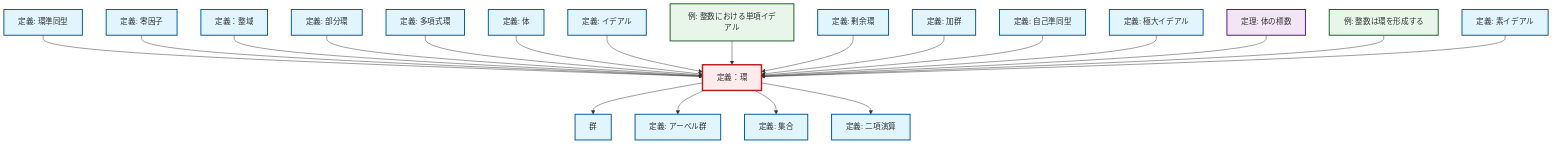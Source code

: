 graph TD
    classDef definition fill:#e1f5fe,stroke:#01579b,stroke-width:2px
    classDef theorem fill:#f3e5f5,stroke:#4a148c,stroke-width:2px
    classDef axiom fill:#fff3e0,stroke:#e65100,stroke-width:2px
    classDef example fill:#e8f5e9,stroke:#1b5e20,stroke-width:2px
    classDef current fill:#ffebee,stroke:#b71c1c,stroke-width:3px
    ex-integers-ring["例: 整数は環を形成する"]:::example
    def-polynomial-ring["定義: 多項式環"]:::definition
    def-set["定義: 集合"]:::definition
    def-zero-divisor["定義: 零因子"]:::definition
    def-ring["定義：環"]:::definition
    def-group["群"]:::definition
    def-endomorphism["定義: 自己準同型"]:::definition
    def-ring-homomorphism["定義: 環準同型"]:::definition
    def-module["定義: 加群"]:::definition
    def-prime-ideal["定義: 素イデアル"]:::definition
    def-integral-domain["定義：整域"]:::definition
    thm-field-characteristic["定理: 体の標数"]:::theorem
    def-maximal-ideal["定義: 極大イデアル"]:::definition
    ex-principal-ideal["例: 整数における単項イデアル"]:::example
    def-field["定義: 体"]:::definition
    def-subring["定義: 部分環"]:::definition
    def-abelian-group["定義: アーベル群"]:::definition
    def-quotient-ring["定義: 剰余環"]:::definition
    def-ideal["定義: イデアル"]:::definition
    def-binary-operation["定義: 二項演算"]:::definition
    def-ring-homomorphism --> def-ring
    def-zero-divisor --> def-ring
    def-ring --> def-group
    def-integral-domain --> def-ring
    def-ring --> def-abelian-group
    def-subring --> def-ring
    def-polynomial-ring --> def-ring
    def-field --> def-ring
    def-ideal --> def-ring
    ex-principal-ideal --> def-ring
    def-quotient-ring --> def-ring
    def-module --> def-ring
    def-ring --> def-set
    def-endomorphism --> def-ring
    def-maximal-ideal --> def-ring
    def-ring --> def-binary-operation
    thm-field-characteristic --> def-ring
    ex-integers-ring --> def-ring
    def-prime-ideal --> def-ring
    class def-ring current